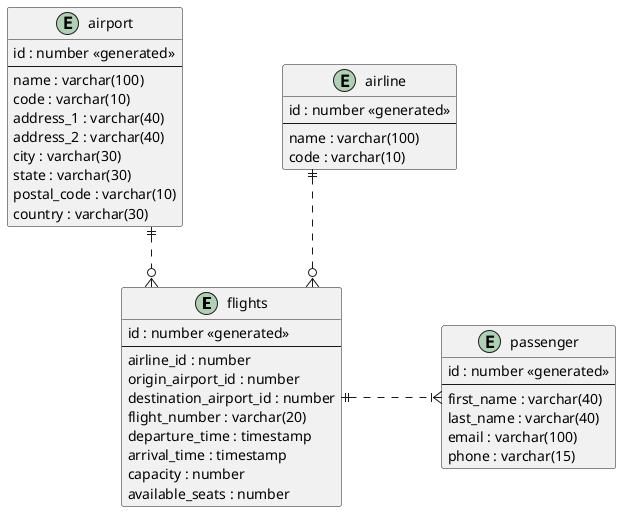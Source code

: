 @startuml

skinparam linetype ortho
skinparam nodesep 100

entity "flights" as e01 {
  id : number <<generated>>
  --
  airline_id : number
  origin_airport_id : number
  destination_airport_id : number
  flight_number : varchar(20)
  departure_time : timestamp
  arrival_time : timestamp
  capacity : number
  available_seats : number
}

entity "airline" as e02 {
  id : number <<generated>>
  --
  name : varchar(100)
  code : varchar(10)
}

entity "airport" as e03 {
  id : number <<generated>>
  --
  name : varchar(100)
  code : varchar(10)
  address_1 : varchar(40)
  address_2 : varchar(40)
  city : varchar(30)
  state : varchar(30)
  postal_code : varchar(10)
  country : varchar(30)
}

entity "passenger" as e04 {
  id : number <<generated>>
  --
  first_name : varchar(40)
  last_name : varchar(40)
  email : varchar(100)
  phone : varchar(15)
}

e01 }o.up.|| e02
e01 }o.up.|| e03
e01 ||.right.|{ e04

@enduml


